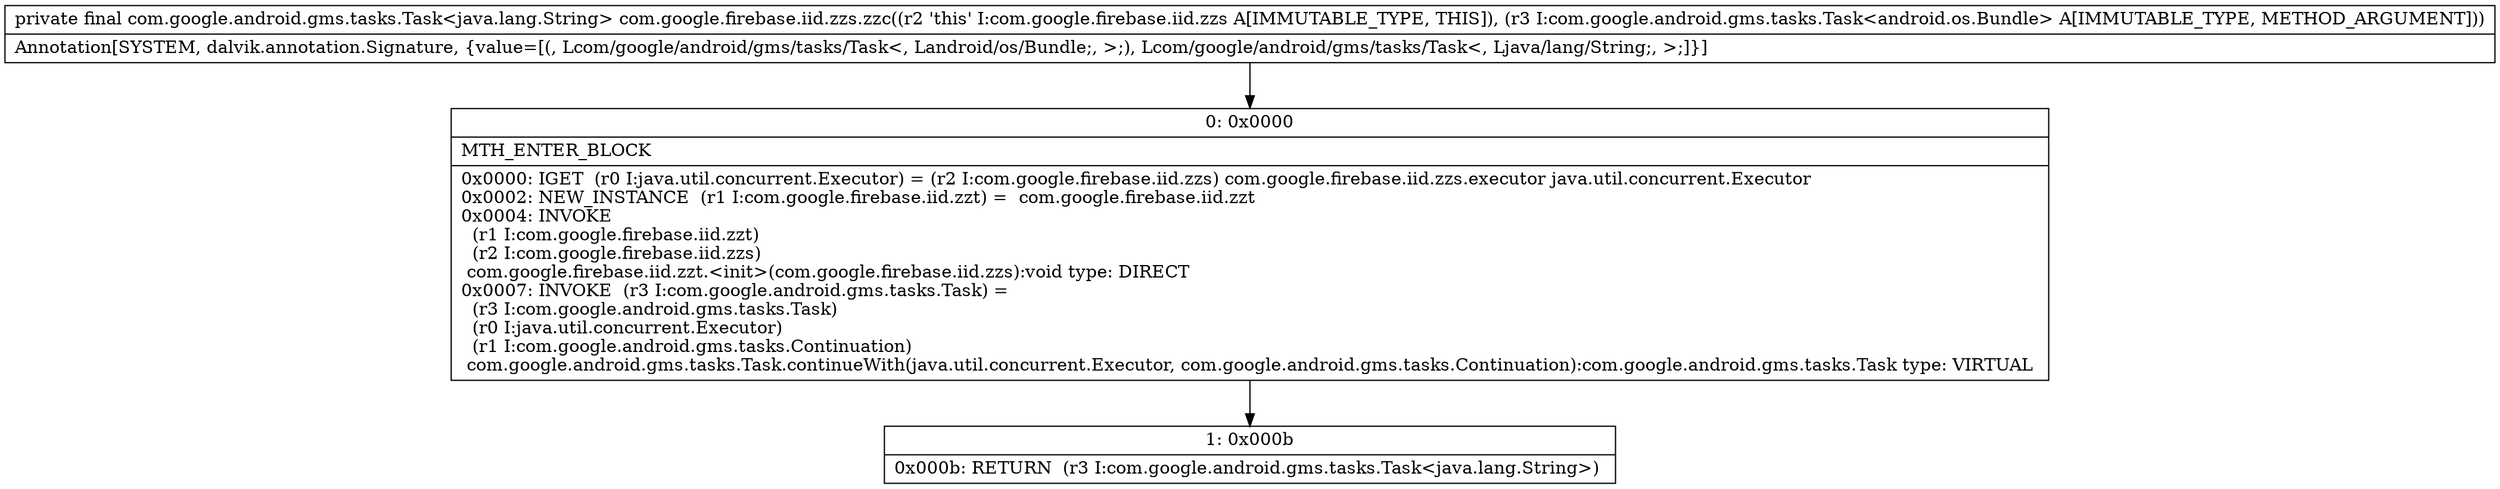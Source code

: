 digraph "CFG forcom.google.firebase.iid.zzs.zzc(Lcom\/google\/android\/gms\/tasks\/Task;)Lcom\/google\/android\/gms\/tasks\/Task;" {
Node_0 [shape=record,label="{0\:\ 0x0000|MTH_ENTER_BLOCK\l|0x0000: IGET  (r0 I:java.util.concurrent.Executor) = (r2 I:com.google.firebase.iid.zzs) com.google.firebase.iid.zzs.executor java.util.concurrent.Executor \l0x0002: NEW_INSTANCE  (r1 I:com.google.firebase.iid.zzt) =  com.google.firebase.iid.zzt \l0x0004: INVOKE  \l  (r1 I:com.google.firebase.iid.zzt)\l  (r2 I:com.google.firebase.iid.zzs)\l com.google.firebase.iid.zzt.\<init\>(com.google.firebase.iid.zzs):void type: DIRECT \l0x0007: INVOKE  (r3 I:com.google.android.gms.tasks.Task) = \l  (r3 I:com.google.android.gms.tasks.Task)\l  (r0 I:java.util.concurrent.Executor)\l  (r1 I:com.google.android.gms.tasks.Continuation)\l com.google.android.gms.tasks.Task.continueWith(java.util.concurrent.Executor, com.google.android.gms.tasks.Continuation):com.google.android.gms.tasks.Task type: VIRTUAL \l}"];
Node_1 [shape=record,label="{1\:\ 0x000b|0x000b: RETURN  (r3 I:com.google.android.gms.tasks.Task\<java.lang.String\>) \l}"];
MethodNode[shape=record,label="{private final com.google.android.gms.tasks.Task\<java.lang.String\> com.google.firebase.iid.zzs.zzc((r2 'this' I:com.google.firebase.iid.zzs A[IMMUTABLE_TYPE, THIS]), (r3 I:com.google.android.gms.tasks.Task\<android.os.Bundle\> A[IMMUTABLE_TYPE, METHOD_ARGUMENT]))  | Annotation[SYSTEM, dalvik.annotation.Signature, \{value=[(, Lcom\/google\/android\/gms\/tasks\/Task\<, Landroid\/os\/Bundle;, \>;), Lcom\/google\/android\/gms\/tasks\/Task\<, Ljava\/lang\/String;, \>;]\}]\l}"];
MethodNode -> Node_0;
Node_0 -> Node_1;
}

